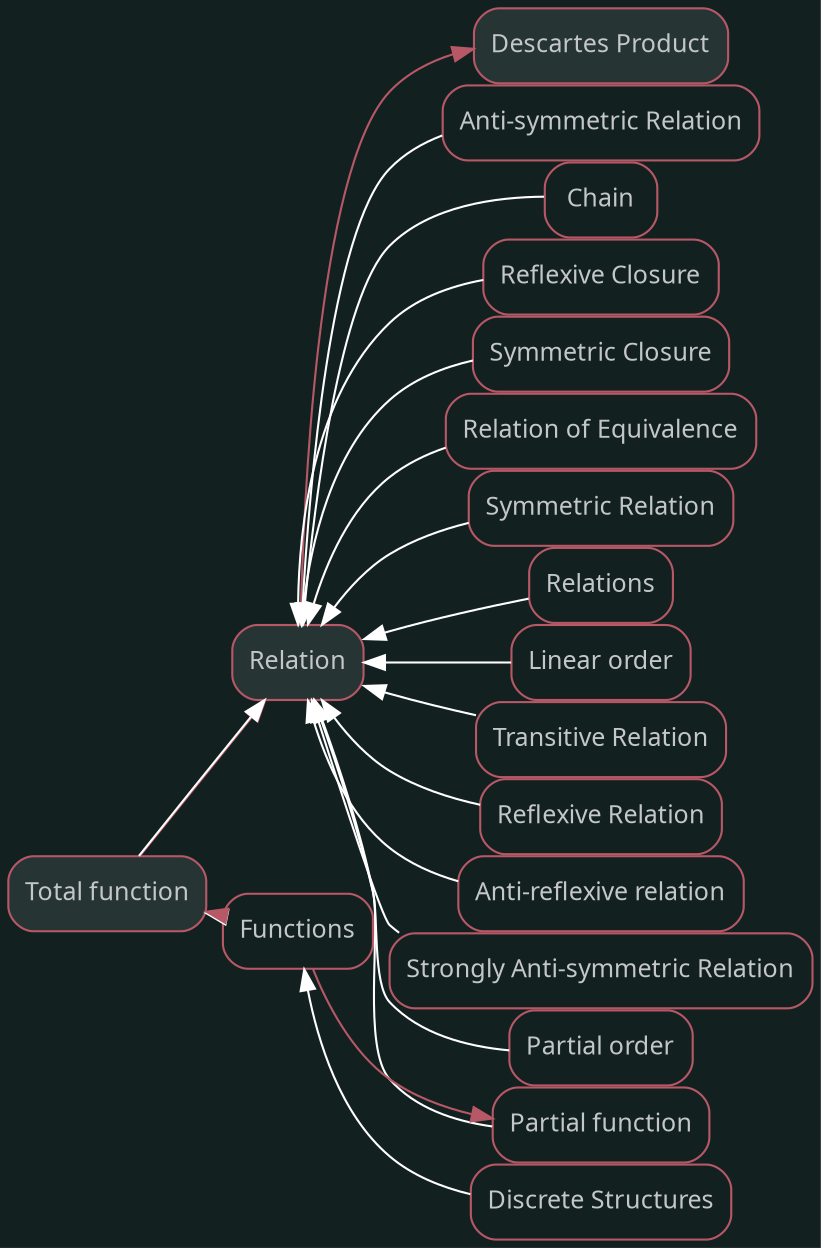 digraph "Total function" {graph [nodesep=0,ranksep=0,rankdir="LR",bgcolor="#132020"];node [shape="rectangle",style="rounded,filled",fontname="sans",fontsize="12px",labelfontname="sans",color="#b75867",fillcolor="#273434",fontcolor="#c4c7c7"];"Total function" [label="Total function",tooltip="Total function",URL="/Knowledge/Total function.html",target="_parent"];"Relation" [label="Relation",tooltip="Relation",URL="/Knowledge/Relation.html",target="_parent"];subgraph "Forward Total function" {edge [color="#b75867"];"Total function" -> "Relation";}
node [shape="rectangle",style="rounded",fontname="sans",fontsize="12px",labelfontname="sans",color="#b75867",fillcolor="#FFFFFF",fontcolor="#c4c7c7"];"Functions" [label="Functions",tooltip="Functions",URL="/Knowledge/Functions.html",target="_parent"];subgraph "Backward Total function" {edge [dir="back",color="#FFFFFF"];"Total function" -> "Functions";}node [shape="rectangle",style="rounded,filled",fontname="sans",fontsize="12px",labelfontname="sans",color="#b75867",fillcolor="#273434",fontcolor="#c4c7c7"];"Relation" [label="Relation",tooltip="Relation",URL="/Knowledge/Relation.html",target="_parent"];"Descartes Product" [label="Descartes Product",tooltip="Descartes Product",URL="/Knowledge/Descartes Product.html",target="_parent"];subgraph "Forward Relation" {edge [color="#b75867"];"Relation" -> "Descartes Product";}
node [shape="rectangle",style="rounded",fontname="sans",fontsize="12px",labelfontname="sans",color="#b75867",fillcolor="#FFFFFF",fontcolor="#c4c7c7"];"Anti-symmetric Relation" [label="Anti-symmetric Relation",tooltip="Anti-symmetric Relation",URL="/Knowledge/Anti-symmetric Relation.html",target="_parent"];"Chain" [label="Chain",tooltip="Chain",URL="/Knowledge/Chain.html",target="_parent"];"Reflexive Closure" [label="Reflexive Closure",tooltip="Reflexive Closure",URL="/Knowledge/Reflexive Closure.html",target="_parent"];"Symmetric Closure" [label="Symmetric Closure",tooltip="Symmetric Closure",URL="/Knowledge/Symmetric Closure.html",target="_parent"];"Relation of Equivalence" [label="Relation of Equivalence",tooltip="Relation of Equivalence",URL="/Knowledge/Relation of Equivalence.html",target="_parent"];"Symmetric Relation" [label="Symmetric Relation",tooltip="Symmetric Relation",URL="/Knowledge/Symmetric Relation.html",target="_parent"];"Partial function" [label="Partial function",tooltip="Partial function",URL="/Knowledge/Partial function.html",target="_parent"];"Relations" [label="Relations",tooltip="Relations",URL="/Knowledge/Relations.html",target="_parent"];"Linear order" [label="Linear order",tooltip="Linear order",URL="/Knowledge/Linear order.html",target="_parent"];"Total function" [label="Total function",tooltip="Total function",URL="/Knowledge/Total function.html",target="_parent"];"Transitive Relation" [label="Transitive Relation",tooltip="Transitive Relation",URL="/Knowledge/Transitive Relation.html",target="_parent"];"Reflexive Relation" [label="Reflexive Relation",tooltip="Reflexive Relation",URL="/Knowledge/Reflexive Relation.html",target="_parent"];"Anti-reflexive relation" [label="Anti-reflexive relation",tooltip="Anti-reflexive relation",URL="/Knowledge/Anti-reflexive relation.html",target="_parent"];"Strongly Anti-symmetric Relation" [label="Strongly Anti-symmetric Relation",tooltip="Strongly Anti-symmetric Relation",URL="/Knowledge/Strongly Anti-symmetric Relation.html",target="_parent"];"Partial order" [label="Partial order",tooltip="Partial order",URL="/Knowledge/Partial order.html",target="_parent"];subgraph "Backward Relation" {edge [dir="back",color="#FFFFFF"];"Relation" -> "Anti-symmetric Relation";"Relation" -> "Chain";"Relation" -> "Reflexive Closure";"Relation" -> "Symmetric Closure";"Relation" -> "Relation of Equivalence";"Relation" -> "Symmetric Relation";"Relation" -> "Partial function";"Relation" -> "Relations";"Relation" -> "Linear order";"Relation" -> "Total function";"Relation" -> "Transitive Relation";"Relation" -> "Reflexive Relation";"Relation" -> "Anti-reflexive relation";"Relation" -> "Strongly Anti-symmetric Relation";"Relation" -> "Partial order";}node [shape="rectangle",style="rounded,filled",fontname="sans",fontsize="12px",labelfontname="sans",color="#b75867",fillcolor="#273434",fontcolor="#c4c7c7"];"Functions" [label="Functions",tooltip="Functions",URL="/Knowledge/Functions.html",target="_parent"];"Total function" [label="Total function",tooltip="Total function",URL="/Knowledge/Total function.html",target="_parent"];"Partial function" [label="Partial function",tooltip="Partial function",URL="/Knowledge/Partial function.html",target="_parent"];subgraph "Forward Functions" {edge [color="#b75867"];"Functions" -> "Total function";"Functions" -> "Partial function";}
node [shape="rectangle",style="rounded",fontname="sans",fontsize="12px",labelfontname="sans",color="#b75867",fillcolor="#FFFFFF",fontcolor="#c4c7c7"];"Discrete Structures" [label="Discrete Structures",tooltip="Discrete Structures",URL="/Knowledge/Discrete Structures.html",target="_parent"];subgraph "Backward Functions" {edge [dir="back",color="#FFFFFF"];"Functions" -> "Discrete Structures";}}
